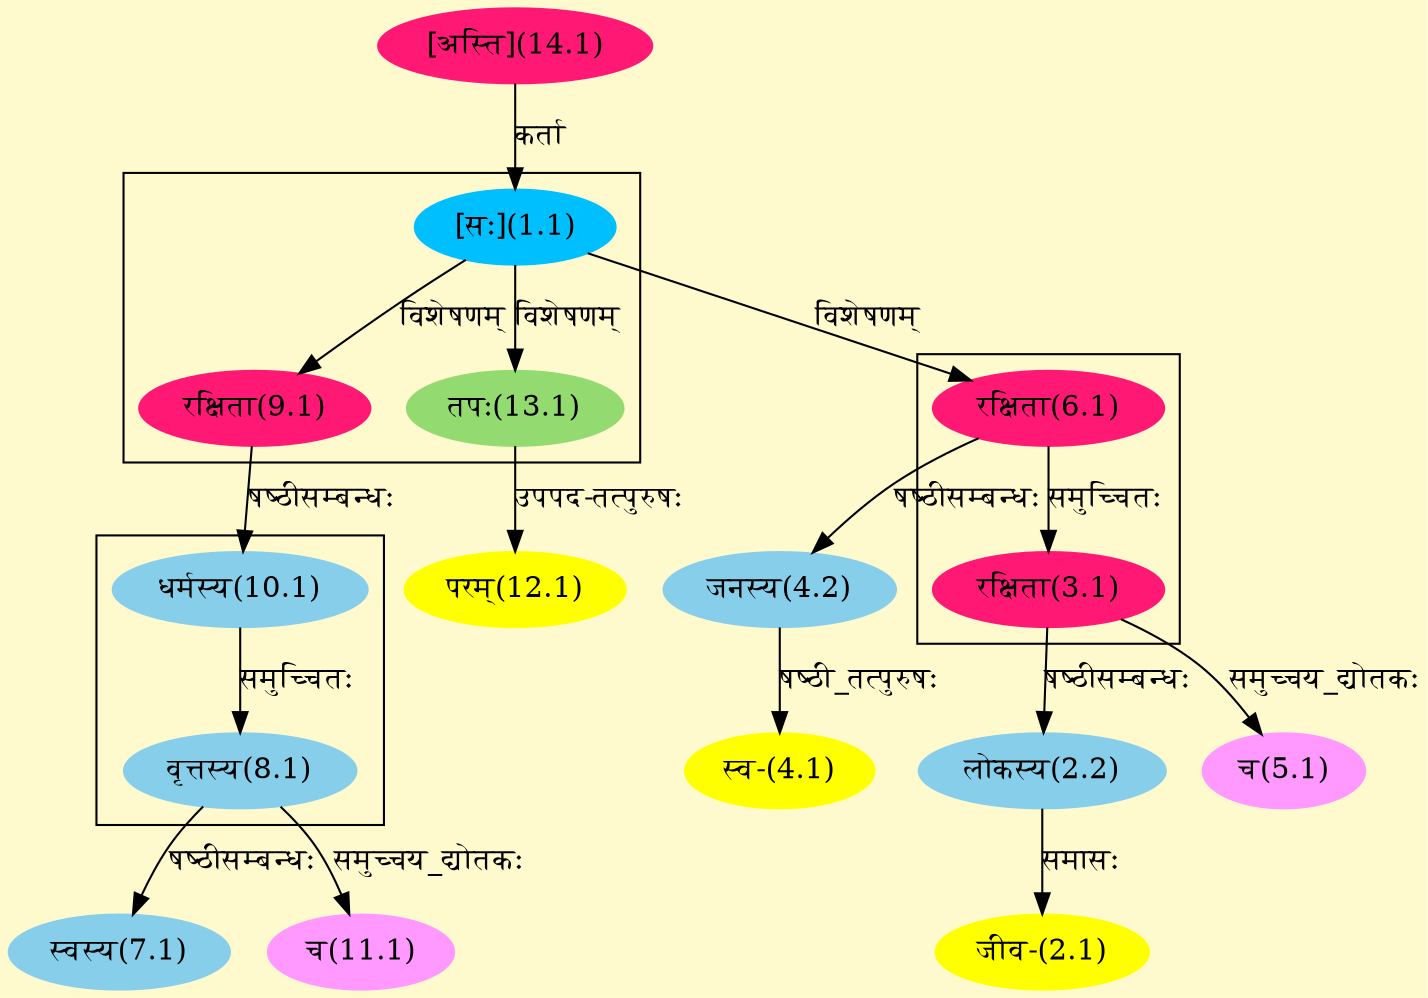 digraph G{
rankdir=BT;
 compound=true;
 bgcolor="lemonchiffon1";

subgraph cluster_1{
Node3_1 [style=filled, color="#FF1975" label = "रक्षिता(3.1)"]
Node6_1 [style=filled, color="#FF1975" label = "रक्षिता(6.1)"]

}

subgraph cluster_2{
Node6_1 [style=filled, color="#FF1975" label = "रक्षिता(6.1)"]
Node1_1 [style=filled, color="#00BFFF" label = "[सः](1.1)"]
Node9_1 [style=filled, color="#FF1975" label = "रक्षिता(9.1)"]
Node13_1 [style=filled, color="#93DB70" label = "तपः(13.1)"]

}

subgraph cluster_3{
Node8_1 [style=filled, color="#87CEEB" label = "वृत्तस्य(8.1)"]
Node10_1 [style=filled, color="#87CEEB" label = "धर्मस्य(10.1)"]

}
Node1_1 [style=filled, color="#00BFFF" label = "[सः](1.1)"]
Node14_1 [style=filled, color="#FF1975" label = "[अस्ति](14.1)"]
Node2_1 [style=filled, color="#FFFF00" label = "जीव-(2.1)"]
Node2_2 [style=filled, color="#87CEEB" label = "लोकस्य(2.2)"]
Node3_1 [style=filled, color="#FF1975" label = "रक्षिता(3.1)"]
Node4_1 [style=filled, color="#FFFF00" label = "स्व-(4.1)"]
Node4_2 [style=filled, color="#87CEEB" label = "जनस्य(4.2)"]
Node6_1 [style=filled, color="#FF1975" label = "रक्षिता(6.1)"]
Node5_1 [style=filled, color="#FF99FF" label = "च(5.1)"]
Node7_1 [style=filled, color="#87CEEB" label = "स्वस्य(7.1)"]
Node8_1 [style=filled, color="#87CEEB" label = "वृत्तस्य(8.1)"]
Node10_1 [style=filled, color="#87CEEB" label = "धर्मस्य(10.1)"]
Node9_1 [style=filled, color="#FF1975" label = "रक्षिता(9.1)"]
Node11_1 [style=filled, color="#FF99FF" label = "च(11.1)"]
Node12_1 [style=filled, color="#FFFF00" label = "परम्(12.1)"]
Node13_1 [style=filled, color="#93DB70" label = "तपः(13.1)"]
/* Start of Relations section */

Node1_1 -> Node14_1 [  label="कर्ता"  dir="back" ]
Node2_1 -> Node2_2 [  label="समासः"  dir="back" ]
Node2_2 -> Node3_1 [  label="षष्ठीसम्बन्धः"  dir="back" ]
Node3_1 -> Node6_1 [  label="समुच्चितः"  dir="back" ]
Node4_1 -> Node4_2 [  label="षष्ठी_तत्पुरुषः"  dir="back" ]
Node4_2 -> Node6_1 [  label="षष्ठीसम्बन्धः"  dir="back" ]
Node5_1 -> Node3_1 [  label="समुच्चय_द्योतकः"  dir="back" ]
Node6_1 -> Node1_1 [  label="विशेषणम्"  dir="back" ]
Node7_1 -> Node8_1 [  label="षष्ठीसम्बन्धः"  dir="back" ]
Node8_1 -> Node10_1 [  label="समुच्चितः"  dir="back" ]
Node9_1 -> Node1_1 [  label="विशेषणम्"  dir="back" ]
Node10_1 -> Node9_1 [  label="षष्ठीसम्बन्धः"  dir="back" ]
Node11_1 -> Node8_1 [  label="समुच्चय_द्योतकः"  dir="back" ]
Node12_1 -> Node13_1 [  label="उपपद-तत्पुरुषः"  dir="back" ]
Node13_1 -> Node1_1 [  label="विशेषणम्"  dir="back" ]
}
